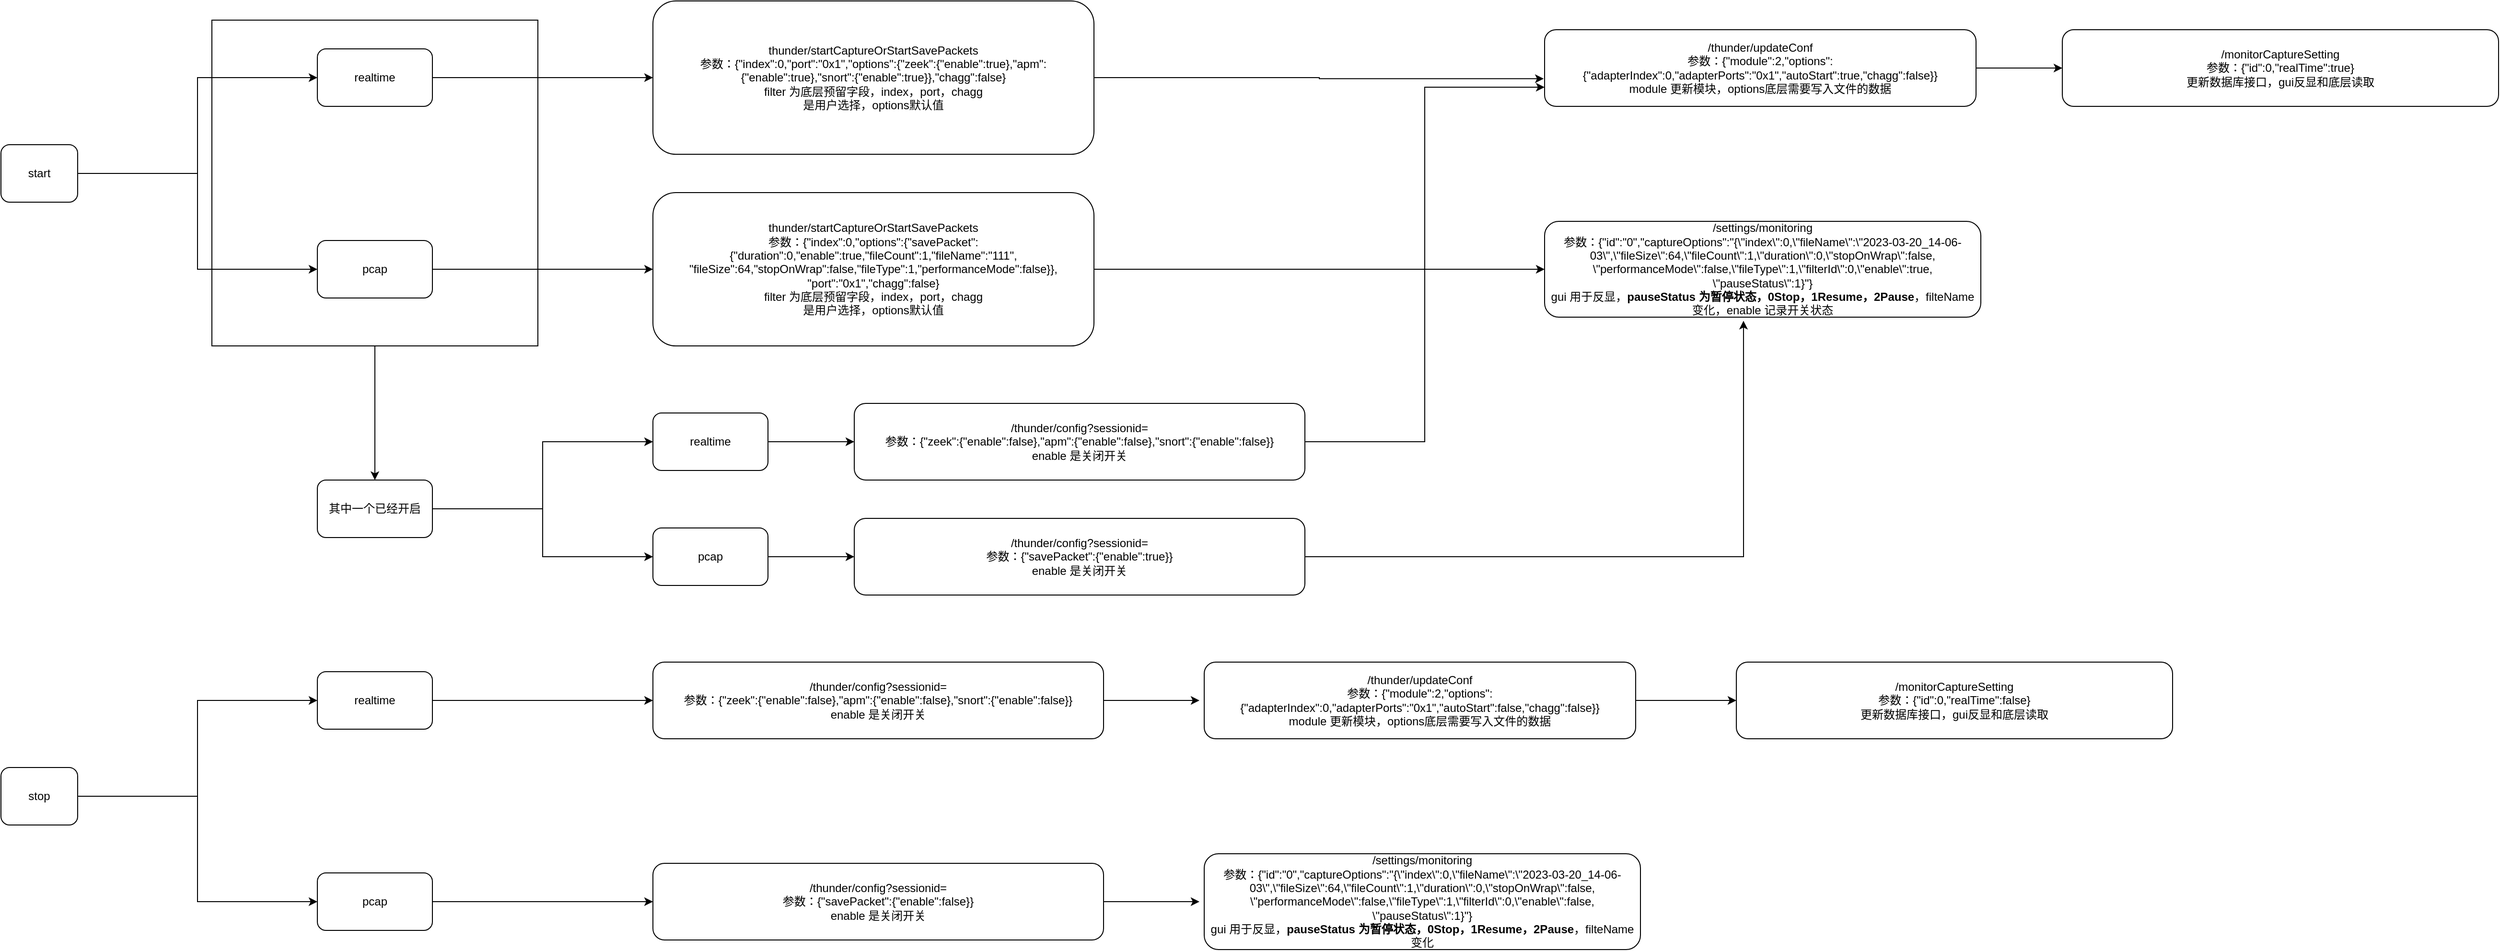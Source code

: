 <mxfile version="21.0.8" type="github">
  <diagram name="第 1 页" id="jvtiP2zmfGhM44auGgzO">
    <mxGraphModel dx="1509" dy="4112" grid="1" gridSize="10" guides="1" tooltips="1" connect="1" arrows="1" fold="1" page="1" pageScale="1" pageWidth="4681" pageHeight="3300" math="0" shadow="0">
      <root>
        <mxCell id="0" />
        <mxCell id="1" parent="0" />
        <mxCell id="kvj7BzMSsoO9JfrWoFW5-56" style="edgeStyle=orthogonalEdgeStyle;rounded=0;orthogonalLoop=1;jettySize=auto;html=1;entryX=0.5;entryY=0;entryDx=0;entryDy=0;" edge="1" parent="1" source="kvj7BzMSsoO9JfrWoFW5-37" target="kvj7BzMSsoO9JfrWoFW5-57">
          <mxGeometry relative="1" as="geometry">
            <mxPoint x="580" y="470" as="targetPoint" />
          </mxGeometry>
        </mxCell>
        <mxCell id="kvj7BzMSsoO9JfrWoFW5-37" value="" style="whiteSpace=wrap;html=1;aspect=fixed;" vertex="1" parent="1">
          <mxGeometry x="380" y="-10" width="340" height="340" as="geometry" />
        </mxCell>
        <mxCell id="kvj7BzMSsoO9JfrWoFW5-32" style="edgeStyle=orthogonalEdgeStyle;rounded=0;orthogonalLoop=1;jettySize=auto;html=1;entryX=0;entryY=0.5;entryDx=0;entryDy=0;" edge="1" parent="1" source="kvj7BzMSsoO9JfrWoFW5-7" target="kvj7BzMSsoO9JfrWoFW5-10">
          <mxGeometry relative="1" as="geometry" />
        </mxCell>
        <mxCell id="kvj7BzMSsoO9JfrWoFW5-33" style="edgeStyle=orthogonalEdgeStyle;rounded=0;orthogonalLoop=1;jettySize=auto;html=1;entryX=0;entryY=0.5;entryDx=0;entryDy=0;" edge="1" parent="1" source="kvj7BzMSsoO9JfrWoFW5-7" target="kvj7BzMSsoO9JfrWoFW5-11">
          <mxGeometry relative="1" as="geometry" />
        </mxCell>
        <mxCell id="kvj7BzMSsoO9JfrWoFW5-7" value="start" style="rounded=1;whiteSpace=wrap;html=1;" vertex="1" parent="1">
          <mxGeometry x="160" y="120" width="80" height="60" as="geometry" />
        </mxCell>
        <mxCell id="kvj7BzMSsoO9JfrWoFW5-18" style="edgeStyle=orthogonalEdgeStyle;rounded=0;orthogonalLoop=1;jettySize=auto;html=1;entryX=0;entryY=0.5;entryDx=0;entryDy=0;" edge="1" parent="1" source="kvj7BzMSsoO9JfrWoFW5-10" target="kvj7BzMSsoO9JfrWoFW5-15">
          <mxGeometry relative="1" as="geometry" />
        </mxCell>
        <mxCell id="kvj7BzMSsoO9JfrWoFW5-10" value="realtime" style="rounded=1;whiteSpace=wrap;html=1;" vertex="1" parent="1">
          <mxGeometry x="490" y="20" width="120" height="60" as="geometry" />
        </mxCell>
        <mxCell id="kvj7BzMSsoO9JfrWoFW5-30" style="edgeStyle=orthogonalEdgeStyle;rounded=0;orthogonalLoop=1;jettySize=auto;html=1;" edge="1" parent="1" source="kvj7BzMSsoO9JfrWoFW5-11" target="kvj7BzMSsoO9JfrWoFW5-22">
          <mxGeometry relative="1" as="geometry" />
        </mxCell>
        <mxCell id="kvj7BzMSsoO9JfrWoFW5-11" value="pcap" style="rounded=1;whiteSpace=wrap;html=1;" vertex="1" parent="1">
          <mxGeometry x="490" y="220" width="120" height="60" as="geometry" />
        </mxCell>
        <mxCell id="kvj7BzMSsoO9JfrWoFW5-75" style="edgeStyle=orthogonalEdgeStyle;rounded=0;orthogonalLoop=1;jettySize=auto;html=1;entryX=-0.002;entryY=0.639;entryDx=0;entryDy=0;entryPerimeter=0;" edge="1" parent="1" source="kvj7BzMSsoO9JfrWoFW5-15" target="kvj7BzMSsoO9JfrWoFW5-16">
          <mxGeometry relative="1" as="geometry">
            <mxPoint x="1750" y="50" as="targetPoint" />
          </mxGeometry>
        </mxCell>
        <mxCell id="kvj7BzMSsoO9JfrWoFW5-15" value="thunder/startCaptureOrStartSavePackets&lt;br&gt;参数：{&quot;index&quot;:0,&quot;port&quot;:&quot;0x1&quot;,&quot;options&quot;:{&quot;zeek&quot;:{&quot;enable&quot;:true},&quot;apm&quot;:{&quot;enable&quot;:true},&quot;snort&quot;:{&quot;enable&quot;:true}},&quot;chagg&quot;:false}&lt;br&gt;filter 为底层预留字段，index，port，chagg&lt;br&gt;是用户选择，options默认值" style="rounded=1;whiteSpace=wrap;html=1;" vertex="1" parent="1">
          <mxGeometry x="840" y="-30" width="460" height="160" as="geometry" />
        </mxCell>
        <mxCell id="kvj7BzMSsoO9JfrWoFW5-76" style="edgeStyle=orthogonalEdgeStyle;rounded=0;orthogonalLoop=1;jettySize=auto;html=1;" edge="1" parent="1" source="kvj7BzMSsoO9JfrWoFW5-16" target="kvj7BzMSsoO9JfrWoFW5-17">
          <mxGeometry relative="1" as="geometry" />
        </mxCell>
        <mxCell id="kvj7BzMSsoO9JfrWoFW5-16" value="/thunder/updateConf&lt;br&gt;参数：{&quot;module&quot;:2,&quot;options&quot;:{&quot;adapterIndex&quot;:0,&quot;adapterPorts&quot;:&quot;0x1&quot;,&quot;autoStart&quot;:true,&quot;chagg&quot;:false}}&lt;br&gt;module 更新模块，options底层需要写入文件的数据" style="rounded=1;whiteSpace=wrap;html=1;" vertex="1" parent="1">
          <mxGeometry x="1770" width="450" height="80" as="geometry" />
        </mxCell>
        <mxCell id="kvj7BzMSsoO9JfrWoFW5-17" value="/monitorCaptureSetting&lt;br&gt;参数：{&quot;id&quot;:0,&quot;realTime&quot;:true}&lt;br&gt;更新数据库接口，gui反显和底层读取" style="rounded=1;whiteSpace=wrap;html=1;" vertex="1" parent="1">
          <mxGeometry x="2310" width="455" height="80" as="geometry" />
        </mxCell>
        <mxCell id="kvj7BzMSsoO9JfrWoFW5-21" value="/settings/monitoring&lt;br&gt;参数：{&quot;id&quot;:&quot;0&quot;,&quot;captureOptions&quot;:&quot;{\&quot;index\&quot;:0,\&quot;fileName\&quot;:\&quot;2023-03-20_14-06-03\&quot;,\&quot;fileSize\&quot;:64,\&quot;fileCount\&quot;:1,\&quot;duration\&quot;:0,\&quot;stopOnWrap\&quot;:false,&lt;br&gt;\&quot;performanceMode\&quot;:false,\&quot;fileType\&quot;:1,\&quot;filterId\&quot;:0,\&quot;enable\&quot;:true,&lt;br&gt;\&quot;pauseStatus\&quot;:1}&quot;}&lt;br&gt;gui 用于反显，&lt;b&gt;pauseStatus 为暂停状态，0Stop，1Resume，2Pause&lt;/b&gt;，filteName变化，enable 记录开关状态" style="rounded=1;whiteSpace=wrap;html=1;" vertex="1" parent="1">
          <mxGeometry x="1770" y="200" width="455" height="100" as="geometry" />
        </mxCell>
        <mxCell id="kvj7BzMSsoO9JfrWoFW5-72" style="edgeStyle=orthogonalEdgeStyle;rounded=0;orthogonalLoop=1;jettySize=auto;html=1;entryX=0;entryY=0.5;entryDx=0;entryDy=0;" edge="1" parent="1" source="kvj7BzMSsoO9JfrWoFW5-22" target="kvj7BzMSsoO9JfrWoFW5-21">
          <mxGeometry relative="1" as="geometry" />
        </mxCell>
        <mxCell id="kvj7BzMSsoO9JfrWoFW5-22" value="thunder/startCaptureOrStartSavePackets&lt;br&gt;参数：{&quot;index&quot;:0,&quot;options&quot;:{&quot;savePacket&quot;:{&quot;duration&quot;:0,&quot;enable&quot;:true,&quot;fileCount&quot;:1,&quot;fileName&quot;:&quot;111&quot;,&lt;br&gt;&quot;fileSize&quot;:64,&quot;stopOnWrap&quot;:false,&quot;fileType&quot;:1,&quot;performanceMode&quot;:false}},&lt;br&gt;&quot;port&quot;:&quot;0x1&quot;,&quot;chagg&quot;:false}&lt;br&gt;filter 为底层预留字段，index，port，chagg&lt;br&gt;是用户选择，options默认值" style="rounded=1;whiteSpace=wrap;html=1;" vertex="1" parent="1">
          <mxGeometry x="840" y="170" width="460" height="160" as="geometry" />
        </mxCell>
        <mxCell id="kvj7BzMSsoO9JfrWoFW5-48" style="edgeStyle=orthogonalEdgeStyle;rounded=0;orthogonalLoop=1;jettySize=auto;html=1;" edge="1" parent="1" source="kvj7BzMSsoO9JfrWoFW5-24">
          <mxGeometry relative="1" as="geometry">
            <mxPoint x="1410" y="910" as="targetPoint" />
          </mxGeometry>
        </mxCell>
        <mxCell id="kvj7BzMSsoO9JfrWoFW5-24" value="/thunder/config?sessionid=&lt;br&gt;参数：{&quot;savePacket&quot;:{&quot;enable&quot;:false}}&lt;br&gt;enable 是关闭开关" style="rounded=1;whiteSpace=wrap;html=1;" vertex="1" parent="1">
          <mxGeometry x="840" y="870" width="470" height="80" as="geometry" />
        </mxCell>
        <mxCell id="kvj7BzMSsoO9JfrWoFW5-47" style="edgeStyle=orthogonalEdgeStyle;rounded=0;orthogonalLoop=1;jettySize=auto;html=1;" edge="1" parent="1" source="kvj7BzMSsoO9JfrWoFW5-25">
          <mxGeometry relative="1" as="geometry">
            <mxPoint x="1410" y="700" as="targetPoint" />
          </mxGeometry>
        </mxCell>
        <mxCell id="kvj7BzMSsoO9JfrWoFW5-25" value="/thunder/config?sessionid=&lt;br&gt;参数：{&quot;zeek&quot;:{&quot;enable&quot;:false},&quot;apm&quot;:{&quot;enable&quot;:false},&quot;snort&quot;:{&quot;enable&quot;:false}}&lt;br&gt;enable 是关闭开关" style="rounded=1;whiteSpace=wrap;html=1;" vertex="1" parent="1">
          <mxGeometry x="840" y="660" width="470" height="80" as="geometry" />
        </mxCell>
        <mxCell id="kvj7BzMSsoO9JfrWoFW5-49" style="edgeStyle=orthogonalEdgeStyle;rounded=0;orthogonalLoop=1;jettySize=auto;html=1;entryX=0;entryY=0.5;entryDx=0;entryDy=0;" edge="1" parent="1" source="kvj7BzMSsoO9JfrWoFW5-27" target="kvj7BzMSsoO9JfrWoFW5-28">
          <mxGeometry relative="1" as="geometry" />
        </mxCell>
        <mxCell id="kvj7BzMSsoO9JfrWoFW5-27" value="/thunder/updateConf&lt;br&gt;参数：{&quot;module&quot;:2,&quot;options&quot;:{&quot;adapterIndex&quot;:0,&quot;adapterPorts&quot;:&quot;0x1&quot;,&quot;autoStart&quot;:false,&quot;chagg&quot;:false}}&lt;br&gt;module 更新模块，options底层需要写入文件的数据" style="rounded=1;whiteSpace=wrap;html=1;" vertex="1" parent="1">
          <mxGeometry x="1415" y="660" width="450" height="80" as="geometry" />
        </mxCell>
        <mxCell id="kvj7BzMSsoO9JfrWoFW5-28" value="/monitorCaptureSetting&lt;br&gt;参数：{&quot;id&quot;:0,&quot;realTime&quot;:false}&lt;br&gt;更新数据库接口，gui反显和底层读取" style="rounded=1;whiteSpace=wrap;html=1;" vertex="1" parent="1">
          <mxGeometry x="1970" y="660" width="455" height="80" as="geometry" />
        </mxCell>
        <mxCell id="kvj7BzMSsoO9JfrWoFW5-29" value="/settings/monitoring&lt;br&gt;参数：{&quot;id&quot;:&quot;0&quot;,&quot;captureOptions&quot;:&quot;{\&quot;index\&quot;:0,\&quot;fileName\&quot;:\&quot;2023-03-20_14-06-03\&quot;,\&quot;fileSize\&quot;:64,\&quot;fileCount\&quot;:1,\&quot;duration\&quot;:0,\&quot;stopOnWrap\&quot;:false,&lt;br&gt;\&quot;performanceMode\&quot;:false,\&quot;fileType\&quot;:1,\&quot;filterId\&quot;:0,\&quot;enable\&quot;:false,&lt;br&gt;\&quot;pauseStatus\&quot;:1}&quot;}&lt;br&gt;gui 用于反显，&lt;b&gt;pauseStatus 为暂停状态，0Stop，1Resume，2Pause&lt;/b&gt;，filteName变化" style="rounded=1;whiteSpace=wrap;html=1;" vertex="1" parent="1">
          <mxGeometry x="1415" y="860" width="455" height="100" as="geometry" />
        </mxCell>
        <mxCell id="kvj7BzMSsoO9JfrWoFW5-42" style="edgeStyle=orthogonalEdgeStyle;rounded=0;orthogonalLoop=1;jettySize=auto;html=1;entryX=0;entryY=0.5;entryDx=0;entryDy=0;" edge="1" parent="1" source="kvj7BzMSsoO9JfrWoFW5-39" target="kvj7BzMSsoO9JfrWoFW5-40">
          <mxGeometry relative="1" as="geometry" />
        </mxCell>
        <mxCell id="kvj7BzMSsoO9JfrWoFW5-44" style="edgeStyle=orthogonalEdgeStyle;rounded=0;orthogonalLoop=1;jettySize=auto;html=1;entryX=0;entryY=0.5;entryDx=0;entryDy=0;" edge="1" parent="1" source="kvj7BzMSsoO9JfrWoFW5-39" target="kvj7BzMSsoO9JfrWoFW5-41">
          <mxGeometry relative="1" as="geometry" />
        </mxCell>
        <mxCell id="kvj7BzMSsoO9JfrWoFW5-39" value="stop" style="rounded=1;whiteSpace=wrap;html=1;" vertex="1" parent="1">
          <mxGeometry x="160" y="770" width="80" height="60" as="geometry" />
        </mxCell>
        <mxCell id="kvj7BzMSsoO9JfrWoFW5-45" style="edgeStyle=orthogonalEdgeStyle;rounded=0;orthogonalLoop=1;jettySize=auto;html=1;" edge="1" parent="1" source="kvj7BzMSsoO9JfrWoFW5-40" target="kvj7BzMSsoO9JfrWoFW5-25">
          <mxGeometry relative="1" as="geometry" />
        </mxCell>
        <mxCell id="kvj7BzMSsoO9JfrWoFW5-40" value="realtime" style="rounded=1;whiteSpace=wrap;html=1;" vertex="1" parent="1">
          <mxGeometry x="490" y="670" width="120" height="60" as="geometry" />
        </mxCell>
        <mxCell id="kvj7BzMSsoO9JfrWoFW5-46" style="edgeStyle=orthogonalEdgeStyle;rounded=0;orthogonalLoop=1;jettySize=auto;html=1;" edge="1" parent="1" source="kvj7BzMSsoO9JfrWoFW5-41" target="kvj7BzMSsoO9JfrWoFW5-24">
          <mxGeometry relative="1" as="geometry" />
        </mxCell>
        <mxCell id="kvj7BzMSsoO9JfrWoFW5-41" value="pcap" style="rounded=1;whiteSpace=wrap;html=1;" vertex="1" parent="1">
          <mxGeometry x="490" y="880" width="120" height="60" as="geometry" />
        </mxCell>
        <mxCell id="kvj7BzMSsoO9JfrWoFW5-68" style="edgeStyle=orthogonalEdgeStyle;rounded=0;orthogonalLoop=1;jettySize=auto;html=1;entryX=0;entryY=0.5;entryDx=0;entryDy=0;" edge="1" parent="1" source="kvj7BzMSsoO9JfrWoFW5-57" target="kvj7BzMSsoO9JfrWoFW5-59">
          <mxGeometry relative="1" as="geometry" />
        </mxCell>
        <mxCell id="kvj7BzMSsoO9JfrWoFW5-69" style="edgeStyle=orthogonalEdgeStyle;rounded=0;orthogonalLoop=1;jettySize=auto;html=1;entryX=0;entryY=0.5;entryDx=0;entryDy=0;" edge="1" parent="1" source="kvj7BzMSsoO9JfrWoFW5-57" target="kvj7BzMSsoO9JfrWoFW5-58">
          <mxGeometry relative="1" as="geometry" />
        </mxCell>
        <mxCell id="kvj7BzMSsoO9JfrWoFW5-57" value="其中一个已经开启" style="rounded=1;whiteSpace=wrap;html=1;" vertex="1" parent="1">
          <mxGeometry x="490" y="470" width="120" height="60" as="geometry" />
        </mxCell>
        <mxCell id="kvj7BzMSsoO9JfrWoFW5-70" style="edgeStyle=orthogonalEdgeStyle;rounded=0;orthogonalLoop=1;jettySize=auto;html=1;entryX=0;entryY=0.5;entryDx=0;entryDy=0;" edge="1" parent="1" source="kvj7BzMSsoO9JfrWoFW5-58" target="kvj7BzMSsoO9JfrWoFW5-62">
          <mxGeometry relative="1" as="geometry" />
        </mxCell>
        <mxCell id="kvj7BzMSsoO9JfrWoFW5-58" value="realtime" style="rounded=1;whiteSpace=wrap;html=1;" vertex="1" parent="1">
          <mxGeometry x="840" y="400" width="120" height="60" as="geometry" />
        </mxCell>
        <mxCell id="kvj7BzMSsoO9JfrWoFW5-71" style="edgeStyle=orthogonalEdgeStyle;rounded=0;orthogonalLoop=1;jettySize=auto;html=1;entryX=0;entryY=0.5;entryDx=0;entryDy=0;" edge="1" parent="1" source="kvj7BzMSsoO9JfrWoFW5-59" target="kvj7BzMSsoO9JfrWoFW5-60">
          <mxGeometry relative="1" as="geometry" />
        </mxCell>
        <mxCell id="kvj7BzMSsoO9JfrWoFW5-59" value="pcap" style="rounded=1;whiteSpace=wrap;html=1;" vertex="1" parent="1">
          <mxGeometry x="840" y="520" width="120" height="60" as="geometry" />
        </mxCell>
        <mxCell id="kvj7BzMSsoO9JfrWoFW5-73" style="edgeStyle=orthogonalEdgeStyle;rounded=0;orthogonalLoop=1;jettySize=auto;html=1;entryX=0.456;entryY=1.038;entryDx=0;entryDy=0;entryPerimeter=0;" edge="1" parent="1" source="kvj7BzMSsoO9JfrWoFW5-60" target="kvj7BzMSsoO9JfrWoFW5-21">
          <mxGeometry relative="1" as="geometry" />
        </mxCell>
        <mxCell id="kvj7BzMSsoO9JfrWoFW5-60" value="/thunder/config?sessionid=&lt;br&gt;参数：{&quot;savePacket&quot;:{&quot;enable&quot;:true}}&lt;br&gt;enable 是关闭开关" style="rounded=1;whiteSpace=wrap;html=1;" vertex="1" parent="1">
          <mxGeometry x="1050" y="510" width="470" height="80" as="geometry" />
        </mxCell>
        <mxCell id="kvj7BzMSsoO9JfrWoFW5-74" style="edgeStyle=orthogonalEdgeStyle;rounded=0;orthogonalLoop=1;jettySize=auto;html=1;entryX=0;entryY=0.75;entryDx=0;entryDy=0;" edge="1" parent="1" source="kvj7BzMSsoO9JfrWoFW5-62" target="kvj7BzMSsoO9JfrWoFW5-16">
          <mxGeometry relative="1" as="geometry" />
        </mxCell>
        <mxCell id="kvj7BzMSsoO9JfrWoFW5-62" value="/thunder/config?sessionid=&lt;br&gt;参数：{&quot;zeek&quot;:{&quot;enable&quot;:false},&quot;apm&quot;:{&quot;enable&quot;:false},&quot;snort&quot;:{&quot;enable&quot;:false}}&lt;br&gt;enable 是关闭开关" style="rounded=1;whiteSpace=wrap;html=1;" vertex="1" parent="1">
          <mxGeometry x="1050" y="390" width="470" height="80" as="geometry" />
        </mxCell>
      </root>
    </mxGraphModel>
  </diagram>
</mxfile>
